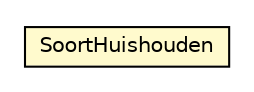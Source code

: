 #!/usr/local/bin/dot
#
# Class diagram 
# Generated by UMLGraph version R5_6-24-gf6e263 (http://www.umlgraph.org/)
#

digraph G {
	edge [fontname="Helvetica",fontsize=10,labelfontname="Helvetica",labelfontsize=10];
	node [fontname="Helvetica",fontsize=10,shape=plaintext];
	nodesep=0.25;
	ranksep=0.5;
	// nl.egem.stuf.sector.bg._0204.HHDFund.SoortHuishouden
	c63895 [label=<<table title="nl.egem.stuf.sector.bg._0204.HHDFund.SoortHuishouden" border="0" cellborder="1" cellspacing="0" cellpadding="2" port="p" bgcolor="lemonChiffon" href="./HHDFund.SoortHuishouden.html">
		<tr><td><table border="0" cellspacing="0" cellpadding="1">
<tr><td align="center" balign="center"> SoortHuishouden </td></tr>
		</table></td></tr>
		</table>>, URL="./HHDFund.SoortHuishouden.html", fontname="Helvetica", fontcolor="black", fontsize=10.0];
}

